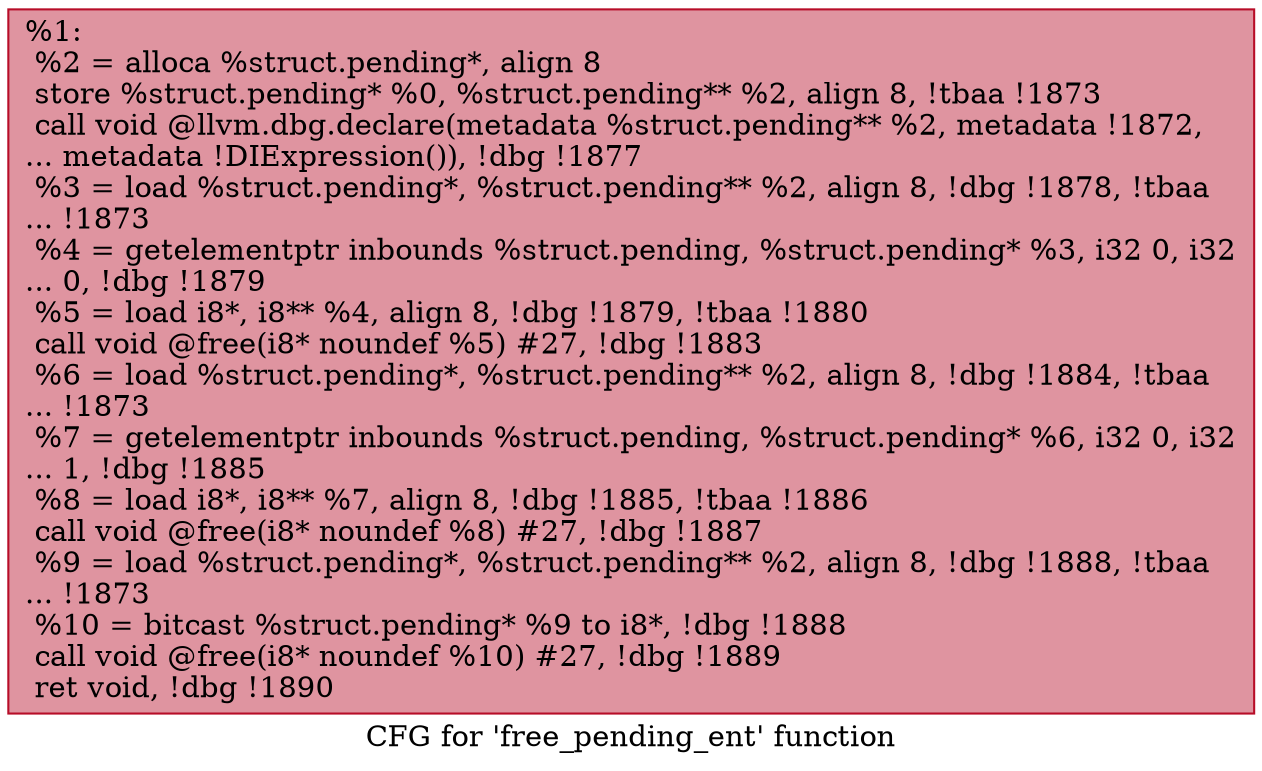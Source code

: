 digraph "CFG for 'free_pending_ent' function" {
	label="CFG for 'free_pending_ent' function";

	Node0x1fcfa90 [shape=record,color="#b70d28ff", style=filled, fillcolor="#b70d2870",label="{%1:\l  %2 = alloca %struct.pending*, align 8\l  store %struct.pending* %0, %struct.pending** %2, align 8, !tbaa !1873\l  call void @llvm.dbg.declare(metadata %struct.pending** %2, metadata !1872,\l... metadata !DIExpression()), !dbg !1877\l  %3 = load %struct.pending*, %struct.pending** %2, align 8, !dbg !1878, !tbaa\l... !1873\l  %4 = getelementptr inbounds %struct.pending, %struct.pending* %3, i32 0, i32\l... 0, !dbg !1879\l  %5 = load i8*, i8** %4, align 8, !dbg !1879, !tbaa !1880\l  call void @free(i8* noundef %5) #27, !dbg !1883\l  %6 = load %struct.pending*, %struct.pending** %2, align 8, !dbg !1884, !tbaa\l... !1873\l  %7 = getelementptr inbounds %struct.pending, %struct.pending* %6, i32 0, i32\l... 1, !dbg !1885\l  %8 = load i8*, i8** %7, align 8, !dbg !1885, !tbaa !1886\l  call void @free(i8* noundef %8) #27, !dbg !1887\l  %9 = load %struct.pending*, %struct.pending** %2, align 8, !dbg !1888, !tbaa\l... !1873\l  %10 = bitcast %struct.pending* %9 to i8*, !dbg !1888\l  call void @free(i8* noundef %10) #27, !dbg !1889\l  ret void, !dbg !1890\l}"];
}
